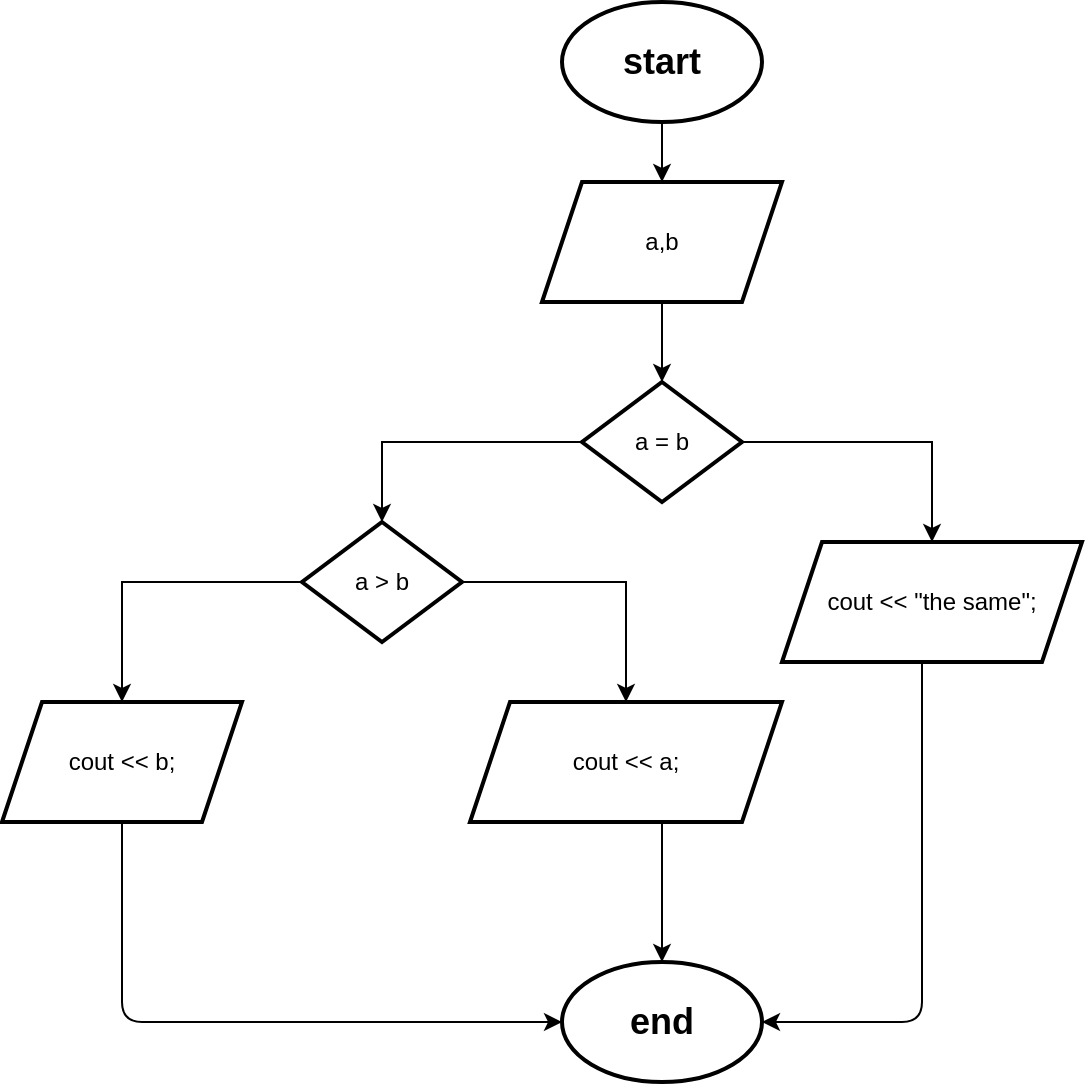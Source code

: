 <mxfile version="13.9.9" type="device"><diagram id="BqbfH3-pKcbVhxe3iBPT" name="Страница 1"><mxGraphModel dx="768" dy="482" grid="1" gridSize="10" guides="1" tooltips="1" connect="1" arrows="1" fold="1" page="1" pageScale="1" pageWidth="827" pageHeight="1169" math="0" shadow="0"><root><mxCell id="0"/><mxCell id="1" parent="0"/><mxCell id="cxD3egDcVa2CY7n8xTvc-17" value="" style="edgeStyle=segmentEdgeStyle;endArrow=classic;html=1;entryX=1;entryY=0.5;entryDx=0;entryDy=0;entryPerimeter=0;" edge="1" parent="1" target="cxD3egDcVa2CY7n8xTvc-14"><mxGeometry width="50" height="50" relative="1" as="geometry"><mxPoint x="550" y="380" as="sourcePoint"/><mxPoint x="520" y="620" as="targetPoint"/><Array as="points"><mxPoint x="520" y="380"/><mxPoint x="520" y="570"/></Array></mxGeometry></mxCell><mxCell id="cxD3egDcVa2CY7n8xTvc-16" value="" style="edgeStyle=segmentEdgeStyle;endArrow=classic;html=1;" edge="1" parent="1" target="cxD3egDcVa2CY7n8xTvc-14"><mxGeometry width="50" height="50" relative="1" as="geometry"><mxPoint x="390" y="460" as="sourcePoint"/><mxPoint x="375" y="537" as="targetPoint"/></mxGeometry></mxCell><mxCell id="cxD3egDcVa2CY7n8xTvc-15" value="" style="edgeStyle=segmentEdgeStyle;endArrow=classic;html=1;entryX=0;entryY=0.5;entryDx=0;entryDy=0;entryPerimeter=0;" edge="1" parent="1" target="cxD3egDcVa2CY7n8xTvc-14"><mxGeometry width="50" height="50" relative="1" as="geometry"><mxPoint x="160" y="460" as="sourcePoint"/><mxPoint x="120" y="700" as="targetPoint"/><Array as="points"><mxPoint x="120" y="460"/><mxPoint x="120" y="570"/></Array></mxGeometry></mxCell><mxCell id="cxD3egDcVa2CY7n8xTvc-3" value="" style="edgeStyle=orthogonalEdgeStyle;rounded=0;orthogonalLoop=1;jettySize=auto;html=1;" edge="1" parent="1" source="cxD3egDcVa2CY7n8xTvc-1" target="cxD3egDcVa2CY7n8xTvc-2"><mxGeometry relative="1" as="geometry"/></mxCell><mxCell id="cxD3egDcVa2CY7n8xTvc-1" value="&lt;h2&gt;start&lt;/h2&gt;" style="strokeWidth=2;html=1;shape=mxgraph.flowchart.start_1;whiteSpace=wrap;" vertex="1" parent="1"><mxGeometry x="340" y="60" width="100" height="60" as="geometry"/></mxCell><mxCell id="cxD3egDcVa2CY7n8xTvc-5" value="" style="edgeStyle=orthogonalEdgeStyle;rounded=0;orthogonalLoop=1;jettySize=auto;html=1;" edge="1" parent="1" source="cxD3egDcVa2CY7n8xTvc-2" target="cxD3egDcVa2CY7n8xTvc-4"><mxGeometry relative="1" as="geometry"/></mxCell><mxCell id="cxD3egDcVa2CY7n8xTvc-2" value="a,b" style="shape=parallelogram;perimeter=parallelogramPerimeter;whiteSpace=wrap;html=1;fixedSize=1;strokeWidth=2;" vertex="1" parent="1"><mxGeometry x="330" y="150" width="120" height="60" as="geometry"/></mxCell><mxCell id="cxD3egDcVa2CY7n8xTvc-7" value="" style="edgeStyle=orthogonalEdgeStyle;rounded=0;orthogonalLoop=1;jettySize=auto;html=1;" edge="1" parent="1" source="cxD3egDcVa2CY7n8xTvc-4" target="cxD3egDcVa2CY7n8xTvc-6"><mxGeometry relative="1" as="geometry"/></mxCell><mxCell id="cxD3egDcVa2CY7n8xTvc-9" value="" style="edgeStyle=orthogonalEdgeStyle;rounded=0;orthogonalLoop=1;jettySize=auto;html=1;" edge="1" parent="1" source="cxD3egDcVa2CY7n8xTvc-4" target="cxD3egDcVa2CY7n8xTvc-8"><mxGeometry relative="1" as="geometry"/></mxCell><mxCell id="cxD3egDcVa2CY7n8xTvc-4" value="a = b" style="rhombus;whiteSpace=wrap;html=1;strokeWidth=2;" vertex="1" parent="1"><mxGeometry x="350" y="250" width="80" height="60" as="geometry"/></mxCell><mxCell id="cxD3egDcVa2CY7n8xTvc-6" value="cout &amp;lt;&amp;lt; &quot;the same&quot;;" style="shape=parallelogram;perimeter=parallelogramPerimeter;whiteSpace=wrap;html=1;fixedSize=1;strokeWidth=2;" vertex="1" parent="1"><mxGeometry x="450" y="330" width="150" height="60" as="geometry"/></mxCell><mxCell id="cxD3egDcVa2CY7n8xTvc-11" value="" style="edgeStyle=orthogonalEdgeStyle;rounded=0;orthogonalLoop=1;jettySize=auto;html=1;" edge="1" parent="1" source="cxD3egDcVa2CY7n8xTvc-8" target="cxD3egDcVa2CY7n8xTvc-10"><mxGeometry relative="1" as="geometry"/></mxCell><mxCell id="cxD3egDcVa2CY7n8xTvc-13" value="" style="edgeStyle=orthogonalEdgeStyle;rounded=0;orthogonalLoop=1;jettySize=auto;html=1;" edge="1" parent="1" source="cxD3egDcVa2CY7n8xTvc-8" target="cxD3egDcVa2CY7n8xTvc-12"><mxGeometry relative="1" as="geometry"/></mxCell><mxCell id="cxD3egDcVa2CY7n8xTvc-8" value="a &amp;gt; b" style="rhombus;whiteSpace=wrap;html=1;strokeWidth=2;" vertex="1" parent="1"><mxGeometry x="210" y="320" width="80" height="60" as="geometry"/></mxCell><mxCell id="cxD3egDcVa2CY7n8xTvc-10" value="cout &amp;lt;&amp;lt; a;" style="shape=parallelogram;perimeter=parallelogramPerimeter;whiteSpace=wrap;html=1;fixedSize=1;strokeWidth=2;" vertex="1" parent="1"><mxGeometry x="294" y="410" width="156" height="60" as="geometry"/></mxCell><mxCell id="cxD3egDcVa2CY7n8xTvc-12" value="cout &amp;lt;&amp;lt; b;" style="shape=parallelogram;perimeter=parallelogramPerimeter;whiteSpace=wrap;html=1;fixedSize=1;strokeWidth=2;" vertex="1" parent="1"><mxGeometry x="60" y="410" width="120" height="60" as="geometry"/></mxCell><mxCell id="cxD3egDcVa2CY7n8xTvc-14" value="&lt;h2&gt;end&lt;/h2&gt;" style="strokeWidth=2;html=1;shape=mxgraph.flowchart.start_1;whiteSpace=wrap;" vertex="1" parent="1"><mxGeometry x="340" y="540" width="100" height="60" as="geometry"/></mxCell></root></mxGraphModel></diagram></mxfile>